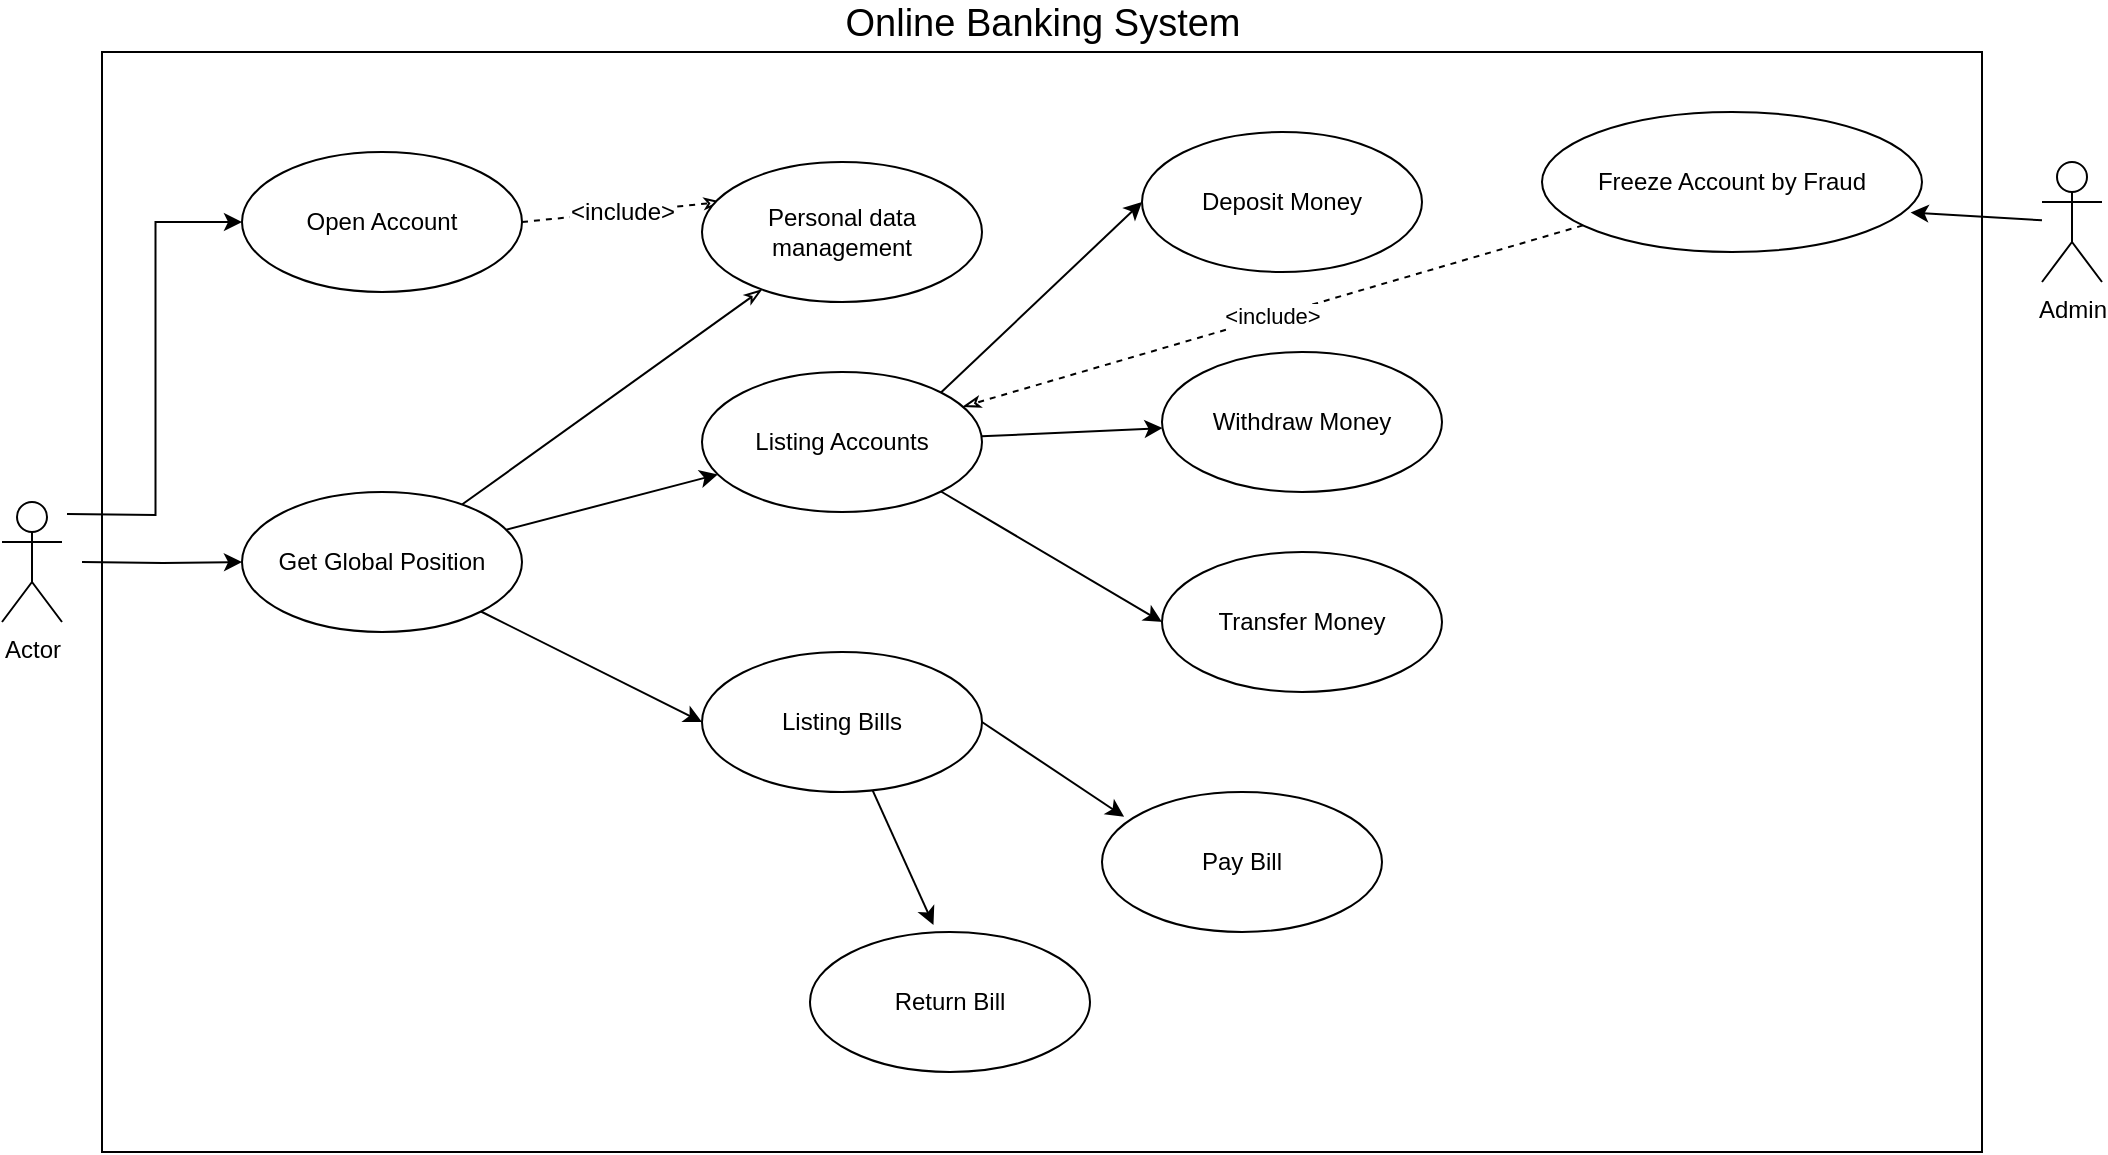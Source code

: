 <mxfile version="14.8.4" type="google"><diagram id="zvMv0JhwKaXRogobYxZV" name="Page-1"><mxGraphModel dx="1137" dy="1833" grid="1" gridSize="10" guides="1" tooltips="1" connect="1" arrows="1" fold="1" page="1" pageScale="1" pageWidth="827" pageHeight="1169" math="0" shadow="0"><root><mxCell id="0"/><mxCell id="1" parent="0"/><mxCell id="aXoUFogBAgIr818SdVRu-42" value="Online Banking System" style="html=1;labelPosition=center;verticalLabelPosition=top;align=center;verticalAlign=bottom;fontSize=19;" vertex="1" parent="1"><mxGeometry x="60" y="20" width="940" height="550" as="geometry"/></mxCell><mxCell id="aXoUFogBAgIr818SdVRu-16" style="rounded=0;orthogonalLoop=1;jettySize=auto;html=1;" edge="1" parent="1" source="aXoUFogBAgIr818SdVRu-1" target="aXoUFogBAgIr818SdVRu-4"><mxGeometry relative="1" as="geometry"/></mxCell><mxCell id="aXoUFogBAgIr818SdVRu-28" style="rounded=0;orthogonalLoop=1;jettySize=auto;html=1;exitX=1;exitY=1;exitDx=0;exitDy=0;entryX=0;entryY=0.5;entryDx=0;entryDy=0;" edge="1" parent="1" source="aXoUFogBAgIr818SdVRu-1" target="aXoUFogBAgIr818SdVRu-27"><mxGeometry relative="1" as="geometry"/></mxCell><mxCell id="aXoUFogBAgIr818SdVRu-44" style="edgeStyle=none;rounded=0;orthogonalLoop=1;jettySize=auto;html=1;fontSize=12;endArrow=classicThin;endFill=0;" edge="1" parent="1" source="aXoUFogBAgIr818SdVRu-1" target="aXoUFogBAgIr818SdVRu-43"><mxGeometry relative="1" as="geometry"/></mxCell><mxCell id="aXoUFogBAgIr818SdVRu-1" value="Get Global Position" style="ellipse;whiteSpace=wrap;html=1;" vertex="1" parent="1"><mxGeometry x="130" y="240" width="140" height="70" as="geometry"/></mxCell><mxCell id="aXoUFogBAgIr818SdVRu-45" value="&amp;lt;include&amp;gt;" style="edgeStyle=none;rounded=0;orthogonalLoop=1;jettySize=auto;html=1;exitX=1;exitY=0.5;exitDx=0;exitDy=0;entryX=0.071;entryY=0.286;entryDx=0;entryDy=0;entryPerimeter=0;fontSize=12;endArrow=classicThin;endFill=0;dashed=1;" edge="1" parent="1" source="aXoUFogBAgIr818SdVRu-2" target="aXoUFogBAgIr818SdVRu-43"><mxGeometry relative="1" as="geometry"/></mxCell><mxCell id="aXoUFogBAgIr818SdVRu-2" value="Open Account" style="ellipse;whiteSpace=wrap;html=1;" vertex="1" parent="1"><mxGeometry x="130" y="70" width="140" height="70" as="geometry"/></mxCell><mxCell id="aXoUFogBAgIr818SdVRu-21" style="edgeStyle=orthogonalEdgeStyle;rounded=0;orthogonalLoop=1;jettySize=auto;html=1;exitX=0.75;exitY=0.1;exitDx=0;exitDy=0;exitPerimeter=0;entryX=0;entryY=0.5;entryDx=0;entryDy=0;" edge="1" parent="1" target="aXoUFogBAgIr818SdVRu-2"><mxGeometry relative="1" as="geometry"><mxPoint x="42.5" y="251" as="sourcePoint"/></mxGeometry></mxCell><mxCell id="aXoUFogBAgIr818SdVRu-23" style="edgeStyle=orthogonalEdgeStyle;rounded=0;orthogonalLoop=1;jettySize=auto;html=1;entryX=0;entryY=0.5;entryDx=0;entryDy=0;" edge="1" parent="1" target="aXoUFogBAgIr818SdVRu-1"><mxGeometry relative="1" as="geometry"><mxPoint x="50" y="275.0" as="sourcePoint"/></mxGeometry></mxCell><mxCell id="aXoUFogBAgIr818SdVRu-17" style="rounded=0;orthogonalLoop=1;jettySize=auto;html=1;exitX=1;exitY=0;exitDx=0;exitDy=0;entryX=0;entryY=0.5;entryDx=0;entryDy=0;" edge="1" parent="1" source="aXoUFogBAgIr818SdVRu-4" target="aXoUFogBAgIr818SdVRu-8"><mxGeometry relative="1" as="geometry"/></mxCell><mxCell id="aXoUFogBAgIr818SdVRu-18" style="rounded=0;orthogonalLoop=1;jettySize=auto;html=1;" edge="1" parent="1" source="aXoUFogBAgIr818SdVRu-4" target="aXoUFogBAgIr818SdVRu-10"><mxGeometry relative="1" as="geometry"/></mxCell><mxCell id="aXoUFogBAgIr818SdVRu-20" style="rounded=0;orthogonalLoop=1;jettySize=auto;html=1;exitX=1;exitY=1;exitDx=0;exitDy=0;entryX=0;entryY=0.5;entryDx=0;entryDy=0;" edge="1" parent="1" source="aXoUFogBAgIr818SdVRu-4" target="aXoUFogBAgIr818SdVRu-14"><mxGeometry relative="1" as="geometry"/></mxCell><mxCell id="aXoUFogBAgIr818SdVRu-4" value="Listing Accounts" style="ellipse;whiteSpace=wrap;html=1;" vertex="1" parent="1"><mxGeometry x="360" y="180" width="140" height="70" as="geometry"/></mxCell><mxCell id="aXoUFogBAgIr818SdVRu-8" value="Deposit Money" style="ellipse;whiteSpace=wrap;html=1;" vertex="1" parent="1"><mxGeometry x="580" y="60" width="140" height="70" as="geometry"/></mxCell><mxCell id="aXoUFogBAgIr818SdVRu-10" value="Withdraw Money" style="ellipse;whiteSpace=wrap;html=1;" vertex="1" parent="1"><mxGeometry x="590" y="170" width="140" height="70" as="geometry"/></mxCell><mxCell id="aXoUFogBAgIr818SdVRu-14" value="Transfer Money" style="ellipse;whiteSpace=wrap;html=1;" vertex="1" parent="1"><mxGeometry x="590" y="270" width="140" height="70" as="geometry"/></mxCell><mxCell id="aXoUFogBAgIr818SdVRu-25" value="Actor" style="shape=umlActor;verticalLabelPosition=bottom;verticalAlign=top;html=1;" vertex="1" parent="1"><mxGeometry x="10" y="245" width="30" height="60" as="geometry"/></mxCell><mxCell id="aXoUFogBAgIr818SdVRu-35" style="edgeStyle=none;rounded=0;orthogonalLoop=1;jettySize=auto;html=1;exitX=1;exitY=0.5;exitDx=0;exitDy=0;entryX=0.079;entryY=0.177;entryDx=0;entryDy=0;entryPerimeter=0;" edge="1" parent="1" source="aXoUFogBAgIr818SdVRu-27" target="aXoUFogBAgIr818SdVRu-29"><mxGeometry relative="1" as="geometry"/></mxCell><mxCell id="aXoUFogBAgIr818SdVRu-36" style="edgeStyle=none;rounded=0;orthogonalLoop=1;jettySize=auto;html=1;entryX=0.441;entryY=-0.05;entryDx=0;entryDy=0;entryPerimeter=0;" edge="1" parent="1" source="aXoUFogBAgIr818SdVRu-27" target="aXoUFogBAgIr818SdVRu-32"><mxGeometry relative="1" as="geometry"/></mxCell><mxCell id="aXoUFogBAgIr818SdVRu-27" value="Listing Bills" style="ellipse;whiteSpace=wrap;html=1;" vertex="1" parent="1"><mxGeometry x="360" y="320" width="140" height="70" as="geometry"/></mxCell><mxCell id="aXoUFogBAgIr818SdVRu-29" value="Pay Bill" style="ellipse;whiteSpace=wrap;html=1;" vertex="1" parent="1"><mxGeometry x="560" y="390" width="140" height="70" as="geometry"/></mxCell><mxCell id="aXoUFogBAgIr818SdVRu-32" value="Return Bill" style="ellipse;whiteSpace=wrap;html=1;" vertex="1" parent="1"><mxGeometry x="414" y="460" width="140" height="70" as="geometry"/></mxCell><mxCell id="aXoUFogBAgIr818SdVRu-40" style="edgeStyle=none;rounded=0;orthogonalLoop=1;jettySize=auto;html=1;entryX=0.97;entryY=0.718;entryDx=0;entryDy=0;entryPerimeter=0;" edge="1" parent="1" source="aXoUFogBAgIr818SdVRu-37" target="aXoUFogBAgIr818SdVRu-38"><mxGeometry relative="1" as="geometry"/></mxCell><mxCell id="aXoUFogBAgIr818SdVRu-37" value="Admin" style="shape=umlActor;verticalLabelPosition=bottom;verticalAlign=top;html=1;" vertex="1" parent="1"><mxGeometry x="1030" y="75" width="30" height="60" as="geometry"/></mxCell><mxCell id="aXoUFogBAgIr818SdVRu-41" value="&amp;lt;include&amp;gt;" style="edgeStyle=none;rounded=0;orthogonalLoop=1;jettySize=auto;html=1;dashed=1;endArrow=classicThin;endFill=0;" edge="1" parent="1" source="aXoUFogBAgIr818SdVRu-38" target="aXoUFogBAgIr818SdVRu-4"><mxGeometry relative="1" as="geometry"/></mxCell><mxCell id="aXoUFogBAgIr818SdVRu-38" value="Freeze Account by Fraud" style="ellipse;whiteSpace=wrap;html=1;" vertex="1" parent="1"><mxGeometry x="780" y="50" width="190" height="70" as="geometry"/></mxCell><mxCell id="aXoUFogBAgIr818SdVRu-39" style="edgeStyle=none;rounded=0;orthogonalLoop=1;jettySize=auto;html=1;exitX=0.5;exitY=0;exitDx=0;exitDy=0;exitPerimeter=0;" edge="1" parent="1" source="aXoUFogBAgIr818SdVRu-37" target="aXoUFogBAgIr818SdVRu-37"><mxGeometry relative="1" as="geometry"/></mxCell><mxCell id="aXoUFogBAgIr818SdVRu-43" value="Personal data management" style="ellipse;whiteSpace=wrap;html=1;fontSize=12;" vertex="1" parent="1"><mxGeometry x="360" y="75" width="140" height="70" as="geometry"/></mxCell></root></mxGraphModel></diagram></mxfile>